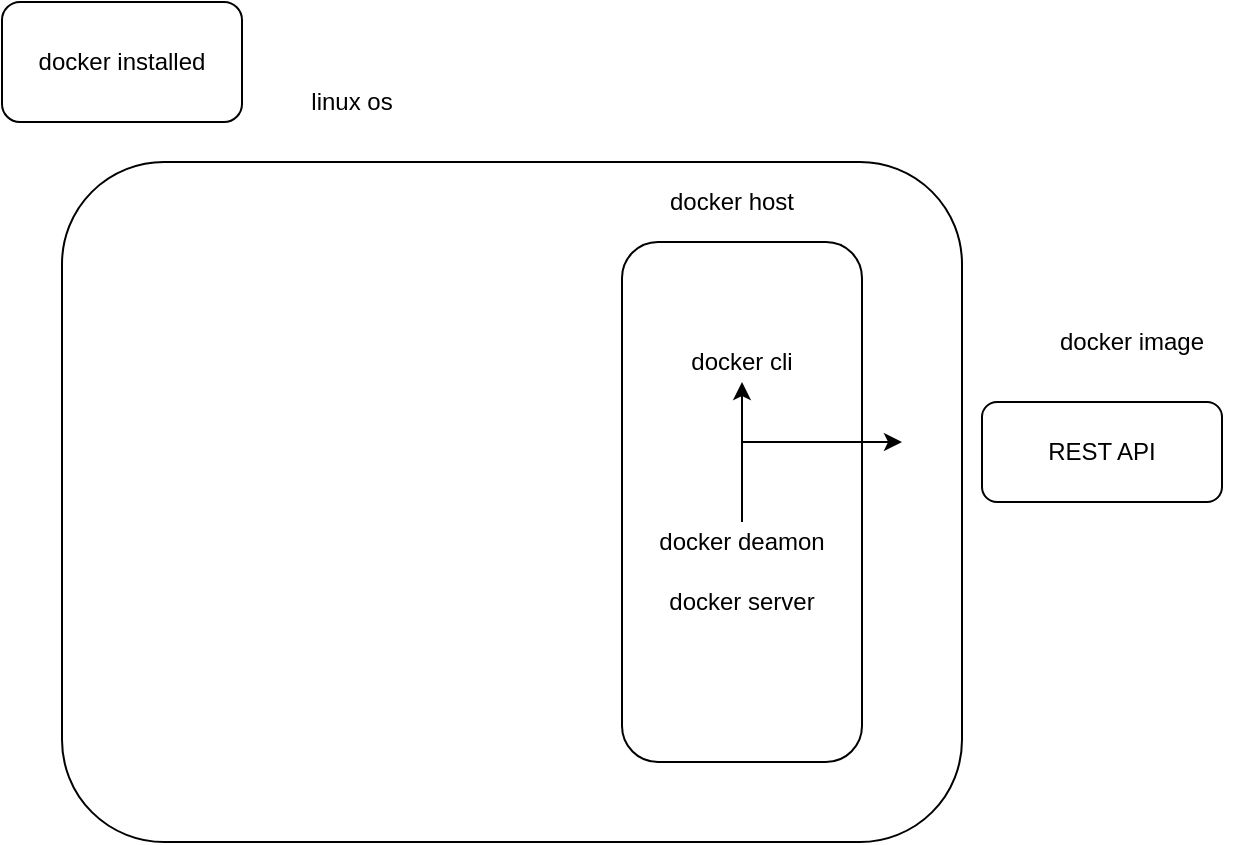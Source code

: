 <mxfile version="15.2.9" type="github">
  <diagram id="aYBT90tf494fRw1ZX5RQ" name="Page-1">
    <mxGraphModel dx="1449" dy="562" grid="1" gridSize="10" guides="1" tooltips="1" connect="1" arrows="1" fold="1" page="1" pageScale="1" pageWidth="850" pageHeight="1100" math="0" shadow="0">
      <root>
        <mxCell id="0" />
        <mxCell id="1" parent="0" />
        <mxCell id="Nod-dQdXs_nRWFjd2kBW-1" value="" style="rounded=1;whiteSpace=wrap;html=1;" vertex="1" parent="1">
          <mxGeometry x="160" y="170" width="450" height="340" as="geometry" />
        </mxCell>
        <mxCell id="Nod-dQdXs_nRWFjd2kBW-2" value="linux os" style="text;html=1;strokeColor=none;fillColor=none;align=center;verticalAlign=middle;whiteSpace=wrap;rounded=0;" vertex="1" parent="1">
          <mxGeometry x="260" y="130" width="90" height="20" as="geometry" />
        </mxCell>
        <mxCell id="Nod-dQdXs_nRWFjd2kBW-4" value="docker installed" style="rounded=1;whiteSpace=wrap;html=1;" vertex="1" parent="1">
          <mxGeometry x="130" y="90" width="120" height="60" as="geometry" />
        </mxCell>
        <mxCell id="Nod-dQdXs_nRWFjd2kBW-5" value="" style="rounded=1;whiteSpace=wrap;html=1;" vertex="1" parent="1">
          <mxGeometry x="440" y="210" width="120" height="260" as="geometry" />
        </mxCell>
        <mxCell id="Nod-dQdXs_nRWFjd2kBW-10" value="" style="edgeStyle=orthogonalEdgeStyle;rounded=0;orthogonalLoop=1;jettySize=auto;html=1;" edge="1" parent="1" source="Nod-dQdXs_nRWFjd2kBW-6" target="Nod-dQdXs_nRWFjd2kBW-8">
          <mxGeometry relative="1" as="geometry" />
        </mxCell>
        <mxCell id="Nod-dQdXs_nRWFjd2kBW-6" value="docker deamon" style="text;html=1;strokeColor=none;fillColor=none;align=center;verticalAlign=middle;whiteSpace=wrap;rounded=0;" vertex="1" parent="1">
          <mxGeometry x="455" y="350" width="90" height="20" as="geometry" />
        </mxCell>
        <mxCell id="Nod-dQdXs_nRWFjd2kBW-8" value="docker cli" style="text;html=1;strokeColor=none;fillColor=none;align=center;verticalAlign=middle;whiteSpace=wrap;rounded=0;" vertex="1" parent="1">
          <mxGeometry x="455" y="260" width="90" height="20" as="geometry" />
        </mxCell>
        <mxCell id="Nod-dQdXs_nRWFjd2kBW-9" value="docker host" style="text;html=1;strokeColor=none;fillColor=none;align=center;verticalAlign=middle;whiteSpace=wrap;rounded=0;" vertex="1" parent="1">
          <mxGeometry x="455" y="180" width="80" height="20" as="geometry" />
        </mxCell>
        <mxCell id="Nod-dQdXs_nRWFjd2kBW-11" value="" style="endArrow=classic;html=1;" edge="1" parent="1">
          <mxGeometry width="50" height="50" relative="1" as="geometry">
            <mxPoint x="500" y="310" as="sourcePoint" />
            <mxPoint x="580" y="310" as="targetPoint" />
          </mxGeometry>
        </mxCell>
        <mxCell id="Nod-dQdXs_nRWFjd2kBW-12" value="docker server" style="text;html=1;strokeColor=none;fillColor=none;align=center;verticalAlign=middle;whiteSpace=wrap;rounded=0;" vertex="1" parent="1">
          <mxGeometry x="460" y="380" width="80" height="20" as="geometry" />
        </mxCell>
        <mxCell id="Nod-dQdXs_nRWFjd2kBW-13" value="docker image" style="text;html=1;strokeColor=none;fillColor=none;align=center;verticalAlign=middle;whiteSpace=wrap;rounded=0;" vertex="1" parent="1">
          <mxGeometry x="640" y="250" width="110" height="20" as="geometry" />
        </mxCell>
        <mxCell id="Nod-dQdXs_nRWFjd2kBW-14" value="REST API" style="rounded=1;whiteSpace=wrap;html=1;" vertex="1" parent="1">
          <mxGeometry x="620" y="290" width="120" height="50" as="geometry" />
        </mxCell>
      </root>
    </mxGraphModel>
  </diagram>
</mxfile>
